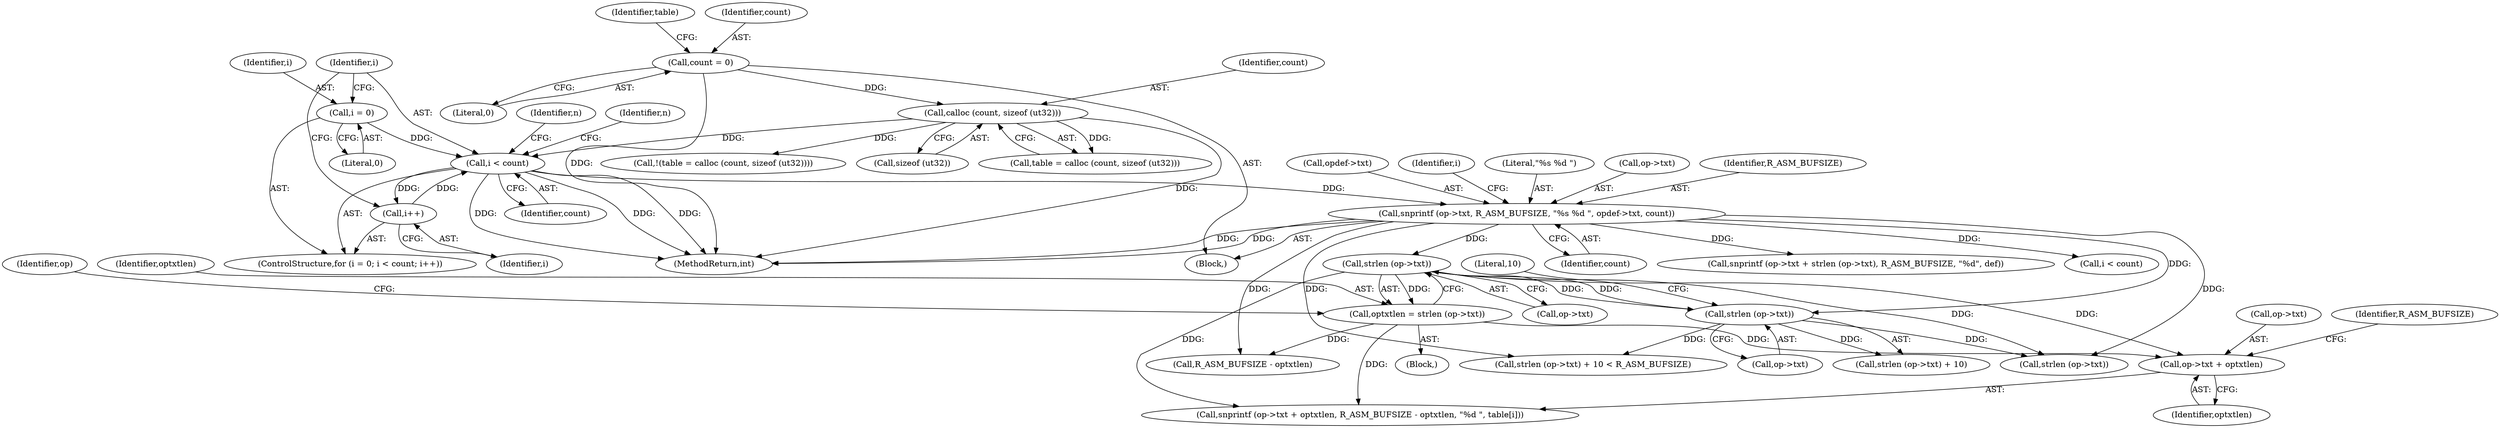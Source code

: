digraph "1_radare2_bd276ef2fd8ac3401e65be7c126a43175ccfbcd7@del" {
"1000601" [label="(Call,op->txt + optxtlen)"];
"1000596" [label="(Call,strlen (op->txt))"];
"1000564" [label="(Call,snprintf (op->txt, R_ASM_BUFSIZE, \"%s %d \", opdef->txt, count))"];
"1000494" [label="(Call,i < count)"];
"1000497" [label="(Call,i++)"];
"1000491" [label="(Call,i = 0)"];
"1000475" [label="(Call,calloc (count, sizeof (ut32)))"];
"1000437" [label="(Call,count = 0)"];
"1000584" [label="(Call,strlen (op->txt))"];
"1000594" [label="(Call,optxtlen = strlen (op->txt))"];
"1000602" [label="(Call,op->txt)"];
"1000603" [label="(Identifier,op)"];
"1000606" [label="(Call,R_ASM_BUFSIZE - optxtlen)"];
"1000498" [label="(Identifier,i)"];
"1000582" [label="(Call,strlen (op->txt) + 10 < R_ASM_BUFSIZE)"];
"1000597" [label="(Call,op->txt)"];
"1000605" [label="(Identifier,optxtlen)"];
"1000573" [label="(Identifier,count)"];
"1000585" [label="(Call,op->txt)"];
"1000570" [label="(Call,opdef->txt)"];
"1000576" [label="(Identifier,i)"];
"1000475" [label="(Call,calloc (count, sizeof (ut32)))"];
"1000564" [label="(Call,snprintf (op->txt, R_ASM_BUFSIZE, \"%s %d \", opdef->txt, count))"];
"1000583" [label="(Call,strlen (op->txt) + 10)"];
"1000600" [label="(Call,snprintf (op->txt + optxtlen, R_ASM_BUFSIZE - optxtlen, \"%d \", table[i]))"];
"1000588" [label="(Literal,10)"];
"1000477" [label="(Call,sizeof (ut32))"];
"1000495" [label="(Identifier,i)"];
"1000592" [label="(Block,)"];
"1000476" [label="(Identifier,count)"];
"1000442" [label="(Identifier,table)"];
"1000613" [label="(Call,snprintf (op->txt + strlen (op->txt), R_ASM_BUFSIZE, \"%d\", def))"];
"1000490" [label="(ControlStructure,for (i = 0; i < count; i++))"];
"1000596" [label="(Call,strlen (op->txt))"];
"1000492" [label="(Identifier,i)"];
"1000437" [label="(Call,count = 0)"];
"1000579" [label="(Call,i < count)"];
"1000595" [label="(Identifier,optxtlen)"];
"1000532" [label="(Identifier,n)"];
"1000569" [label="(Literal,\"%s %d \")"];
"1000594" [label="(Call,optxtlen = strlen (op->txt))"];
"1000497" [label="(Call,i++)"];
"1000439" [label="(Literal,0)"];
"1000493" [label="(Literal,0)"];
"1000438" [label="(Identifier,count)"];
"1000584" [label="(Call,strlen (op->txt))"];
"1000496" [label="(Identifier,count)"];
"1000501" [label="(Identifier,n)"];
"1000618" [label="(Call,strlen (op->txt))"];
"1000565" [label="(Call,op->txt)"];
"1000607" [label="(Identifier,R_ASM_BUFSIZE)"];
"1000472" [label="(Call,!(table = calloc (count, sizeof (ut32))))"];
"1000491" [label="(Call,i = 0)"];
"1000568" [label="(Identifier,R_ASM_BUFSIZE)"];
"1001086" [label="(MethodReturn,int)"];
"1000494" [label="(Call,i < count)"];
"1000473" [label="(Call,table = calloc (count, sizeof (ut32)))"];
"1000601" [label="(Call,op->txt + optxtlen)"];
"1000435" [label="(Block,)"];
"1000601" -> "1000600"  [label="AST: "];
"1000601" -> "1000605"  [label="CFG: "];
"1000602" -> "1000601"  [label="AST: "];
"1000605" -> "1000601"  [label="AST: "];
"1000607" -> "1000601"  [label="CFG: "];
"1000596" -> "1000601"  [label="DDG: "];
"1000594" -> "1000601"  [label="DDG: "];
"1000596" -> "1000594"  [label="AST: "];
"1000596" -> "1000597"  [label="CFG: "];
"1000597" -> "1000596"  [label="AST: "];
"1000594" -> "1000596"  [label="CFG: "];
"1000596" -> "1000584"  [label="DDG: "];
"1000596" -> "1000594"  [label="DDG: "];
"1000564" -> "1000596"  [label="DDG: "];
"1000584" -> "1000596"  [label="DDG: "];
"1000596" -> "1000600"  [label="DDG: "];
"1000596" -> "1000618"  [label="DDG: "];
"1000564" -> "1000435"  [label="AST: "];
"1000564" -> "1000573"  [label="CFG: "];
"1000565" -> "1000564"  [label="AST: "];
"1000568" -> "1000564"  [label="AST: "];
"1000569" -> "1000564"  [label="AST: "];
"1000570" -> "1000564"  [label="AST: "];
"1000573" -> "1000564"  [label="AST: "];
"1000576" -> "1000564"  [label="CFG: "];
"1000564" -> "1001086"  [label="DDG: "];
"1000564" -> "1001086"  [label="DDG: "];
"1000494" -> "1000564"  [label="DDG: "];
"1000564" -> "1000579"  [label="DDG: "];
"1000564" -> "1000584"  [label="DDG: "];
"1000564" -> "1000582"  [label="DDG: "];
"1000564" -> "1000606"  [label="DDG: "];
"1000564" -> "1000618"  [label="DDG: "];
"1000564" -> "1000613"  [label="DDG: "];
"1000494" -> "1000490"  [label="AST: "];
"1000494" -> "1000496"  [label="CFG: "];
"1000495" -> "1000494"  [label="AST: "];
"1000496" -> "1000494"  [label="AST: "];
"1000501" -> "1000494"  [label="CFG: "];
"1000532" -> "1000494"  [label="CFG: "];
"1000494" -> "1001086"  [label="DDG: "];
"1000494" -> "1001086"  [label="DDG: "];
"1000494" -> "1001086"  [label="DDG: "];
"1000497" -> "1000494"  [label="DDG: "];
"1000491" -> "1000494"  [label="DDG: "];
"1000475" -> "1000494"  [label="DDG: "];
"1000494" -> "1000497"  [label="DDG: "];
"1000497" -> "1000490"  [label="AST: "];
"1000497" -> "1000498"  [label="CFG: "];
"1000498" -> "1000497"  [label="AST: "];
"1000495" -> "1000497"  [label="CFG: "];
"1000491" -> "1000490"  [label="AST: "];
"1000491" -> "1000493"  [label="CFG: "];
"1000492" -> "1000491"  [label="AST: "];
"1000493" -> "1000491"  [label="AST: "];
"1000495" -> "1000491"  [label="CFG: "];
"1000475" -> "1000473"  [label="AST: "];
"1000475" -> "1000477"  [label="CFG: "];
"1000476" -> "1000475"  [label="AST: "];
"1000477" -> "1000475"  [label="AST: "];
"1000473" -> "1000475"  [label="CFG: "];
"1000475" -> "1001086"  [label="DDG: "];
"1000475" -> "1000472"  [label="DDG: "];
"1000475" -> "1000473"  [label="DDG: "];
"1000437" -> "1000475"  [label="DDG: "];
"1000437" -> "1000435"  [label="AST: "];
"1000437" -> "1000439"  [label="CFG: "];
"1000438" -> "1000437"  [label="AST: "];
"1000439" -> "1000437"  [label="AST: "];
"1000442" -> "1000437"  [label="CFG: "];
"1000437" -> "1001086"  [label="DDG: "];
"1000584" -> "1000583"  [label="AST: "];
"1000584" -> "1000585"  [label="CFG: "];
"1000585" -> "1000584"  [label="AST: "];
"1000588" -> "1000584"  [label="CFG: "];
"1000584" -> "1000582"  [label="DDG: "];
"1000584" -> "1000583"  [label="DDG: "];
"1000584" -> "1000618"  [label="DDG: "];
"1000594" -> "1000592"  [label="AST: "];
"1000595" -> "1000594"  [label="AST: "];
"1000603" -> "1000594"  [label="CFG: "];
"1000594" -> "1000600"  [label="DDG: "];
"1000594" -> "1000606"  [label="DDG: "];
}
